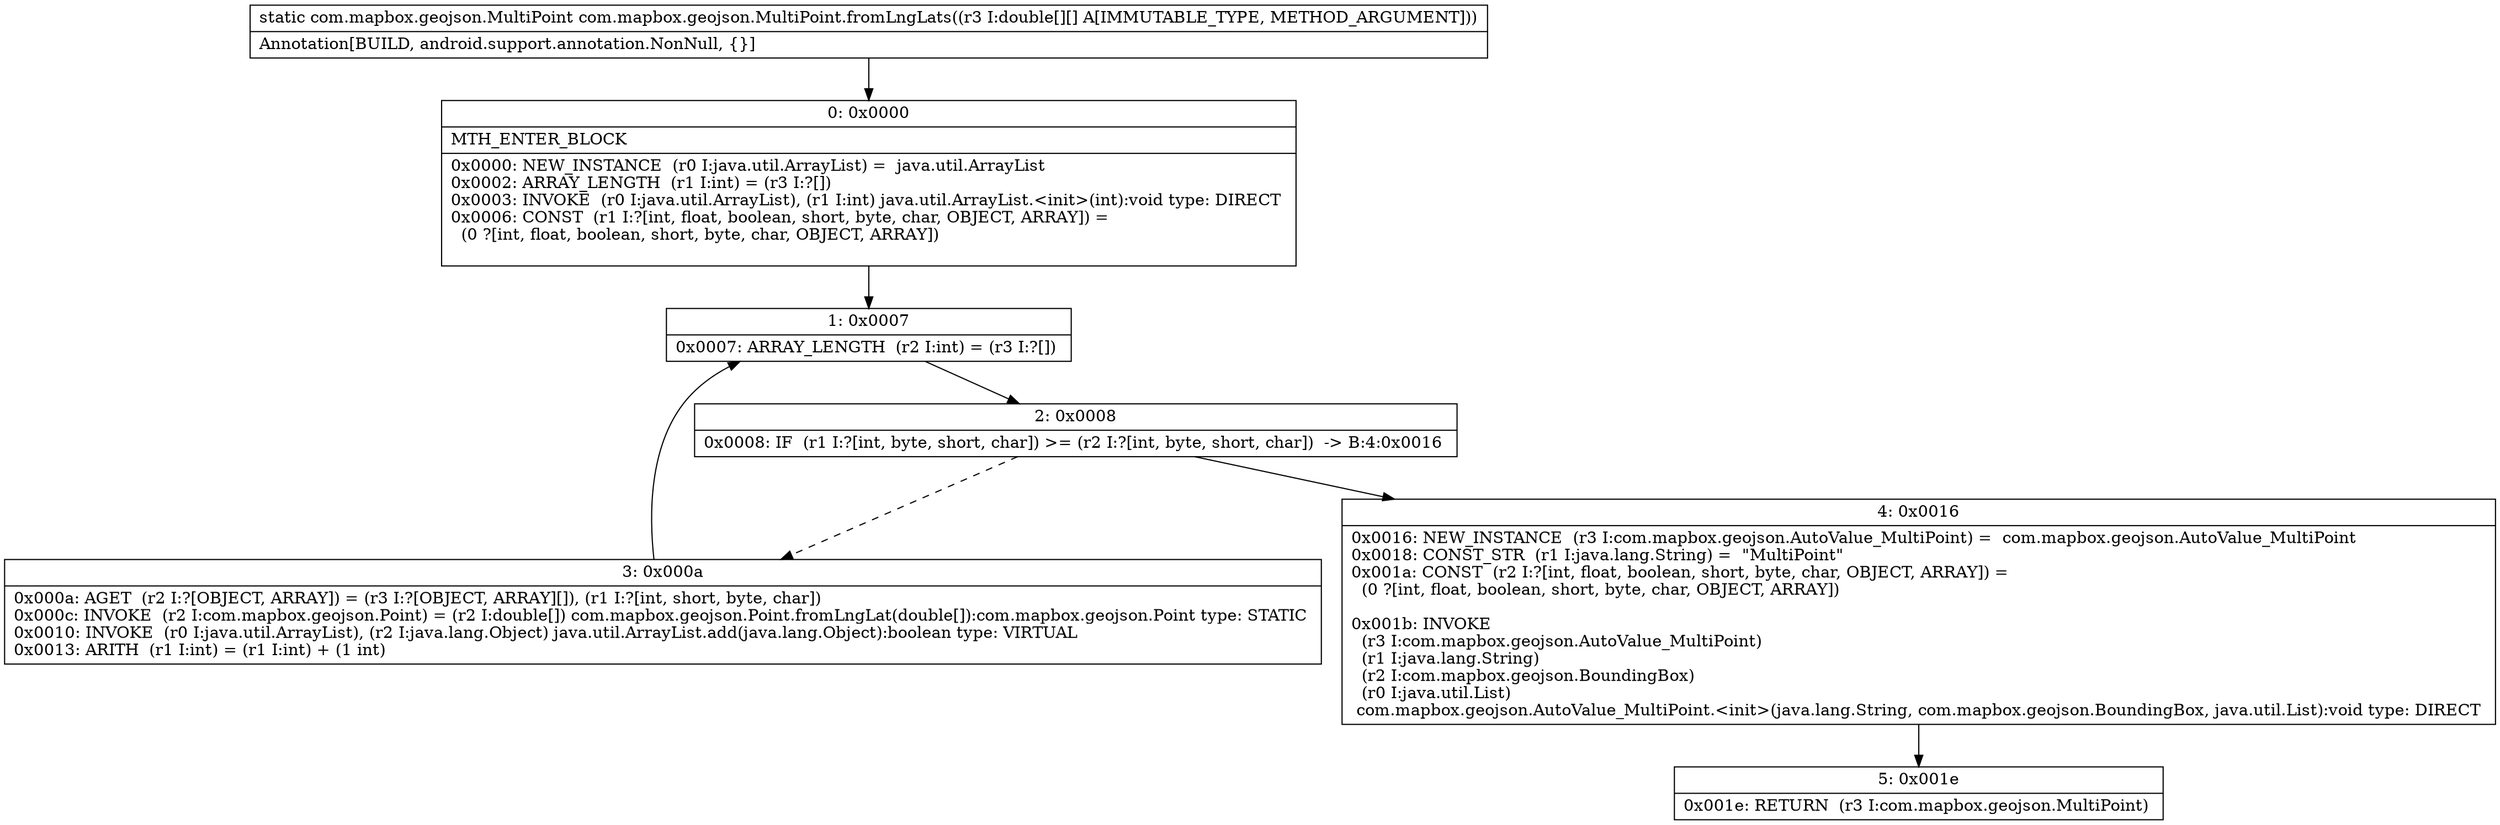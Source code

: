 digraph "CFG forcom.mapbox.geojson.MultiPoint.fromLngLats([[D)Lcom\/mapbox\/geojson\/MultiPoint;" {
Node_0 [shape=record,label="{0\:\ 0x0000|MTH_ENTER_BLOCK\l|0x0000: NEW_INSTANCE  (r0 I:java.util.ArrayList) =  java.util.ArrayList \l0x0002: ARRAY_LENGTH  (r1 I:int) = (r3 I:?[]) \l0x0003: INVOKE  (r0 I:java.util.ArrayList), (r1 I:int) java.util.ArrayList.\<init\>(int):void type: DIRECT \l0x0006: CONST  (r1 I:?[int, float, boolean, short, byte, char, OBJECT, ARRAY]) = \l  (0 ?[int, float, boolean, short, byte, char, OBJECT, ARRAY])\l \l}"];
Node_1 [shape=record,label="{1\:\ 0x0007|0x0007: ARRAY_LENGTH  (r2 I:int) = (r3 I:?[]) \l}"];
Node_2 [shape=record,label="{2\:\ 0x0008|0x0008: IF  (r1 I:?[int, byte, short, char]) \>= (r2 I:?[int, byte, short, char])  \-\> B:4:0x0016 \l}"];
Node_3 [shape=record,label="{3\:\ 0x000a|0x000a: AGET  (r2 I:?[OBJECT, ARRAY]) = (r3 I:?[OBJECT, ARRAY][]), (r1 I:?[int, short, byte, char]) \l0x000c: INVOKE  (r2 I:com.mapbox.geojson.Point) = (r2 I:double[]) com.mapbox.geojson.Point.fromLngLat(double[]):com.mapbox.geojson.Point type: STATIC \l0x0010: INVOKE  (r0 I:java.util.ArrayList), (r2 I:java.lang.Object) java.util.ArrayList.add(java.lang.Object):boolean type: VIRTUAL \l0x0013: ARITH  (r1 I:int) = (r1 I:int) + (1 int) \l}"];
Node_4 [shape=record,label="{4\:\ 0x0016|0x0016: NEW_INSTANCE  (r3 I:com.mapbox.geojson.AutoValue_MultiPoint) =  com.mapbox.geojson.AutoValue_MultiPoint \l0x0018: CONST_STR  (r1 I:java.lang.String) =  \"MultiPoint\" \l0x001a: CONST  (r2 I:?[int, float, boolean, short, byte, char, OBJECT, ARRAY]) = \l  (0 ?[int, float, boolean, short, byte, char, OBJECT, ARRAY])\l \l0x001b: INVOKE  \l  (r3 I:com.mapbox.geojson.AutoValue_MultiPoint)\l  (r1 I:java.lang.String)\l  (r2 I:com.mapbox.geojson.BoundingBox)\l  (r0 I:java.util.List)\l com.mapbox.geojson.AutoValue_MultiPoint.\<init\>(java.lang.String, com.mapbox.geojson.BoundingBox, java.util.List):void type: DIRECT \l}"];
Node_5 [shape=record,label="{5\:\ 0x001e|0x001e: RETURN  (r3 I:com.mapbox.geojson.MultiPoint) \l}"];
MethodNode[shape=record,label="{static com.mapbox.geojson.MultiPoint com.mapbox.geojson.MultiPoint.fromLngLats((r3 I:double[][] A[IMMUTABLE_TYPE, METHOD_ARGUMENT]))  | Annotation[BUILD, android.support.annotation.NonNull, \{\}]\l}"];
MethodNode -> Node_0;
Node_0 -> Node_1;
Node_1 -> Node_2;
Node_2 -> Node_3[style=dashed];
Node_2 -> Node_4;
Node_3 -> Node_1;
Node_4 -> Node_5;
}

